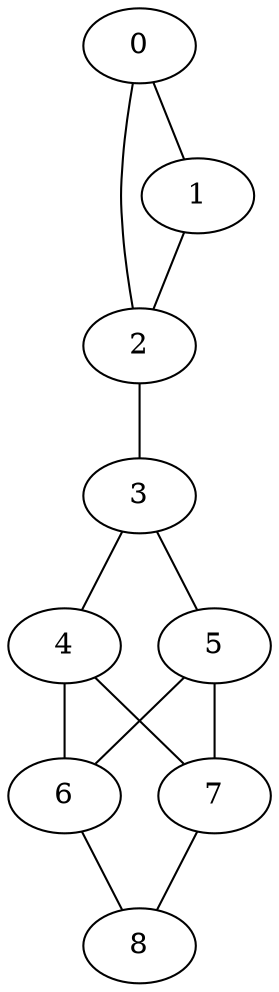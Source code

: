 graph bipartido1 {

    0 -- 1;
    0 -- 2;

    1 -- 2;
    
    2 -- 3;

    3 -- 4;
    3 -- 5;

    4 -- 6; 
    4 -- 7;

    5 -- 6;
    5 -- 7;

    6 -- 8;

    7 -- 8; 
}
